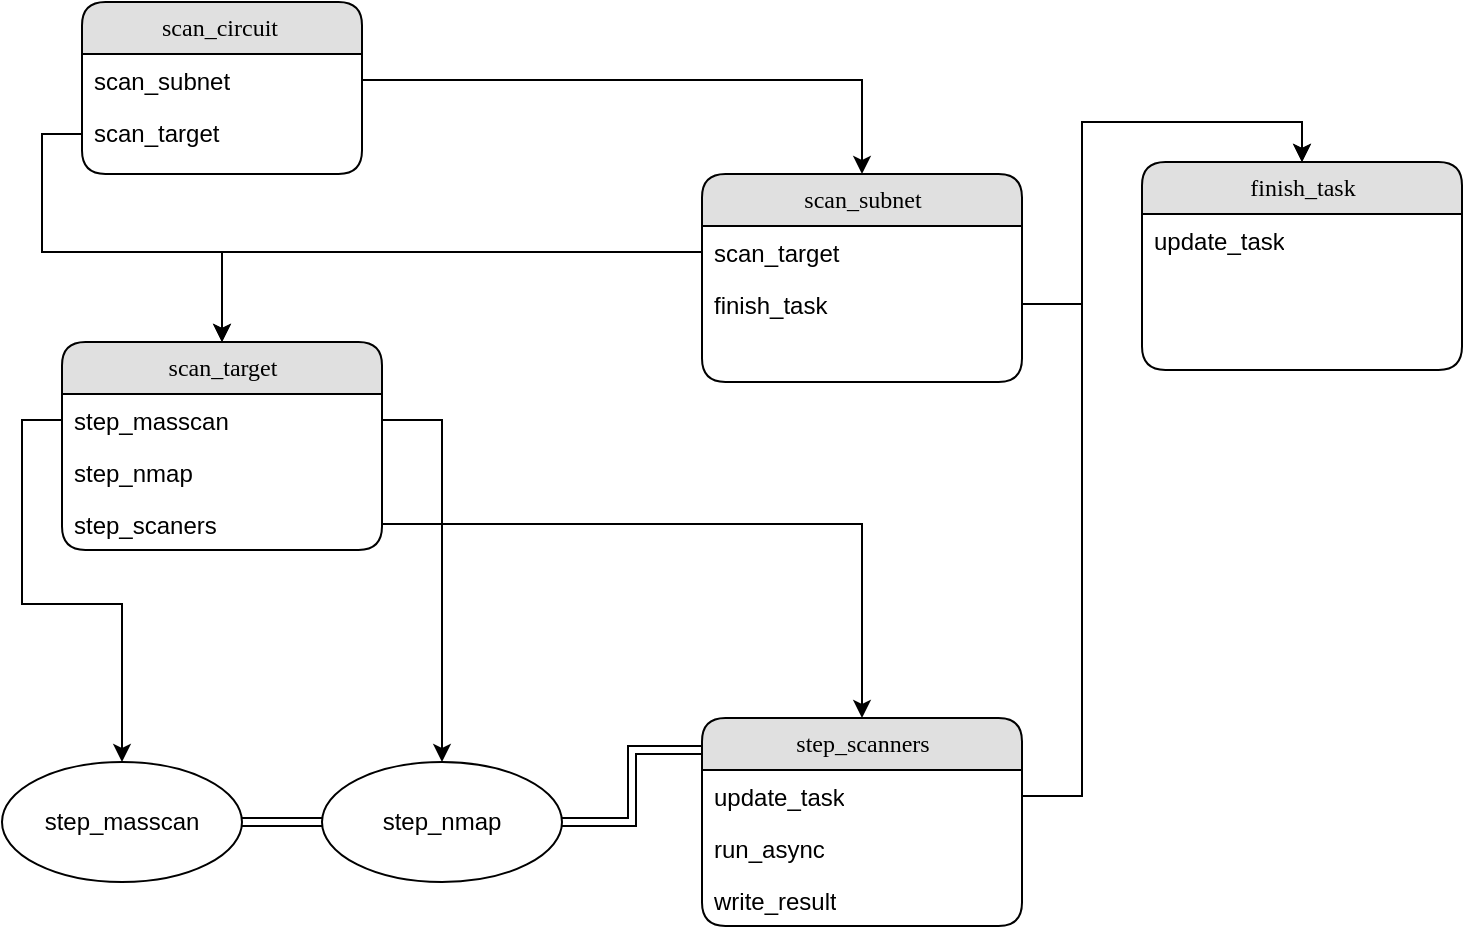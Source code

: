 <mxfile version="17.4.2" type="github">
  <diagram name="Page-1" id="5d7acffa-a066-3a61-03fe-96351882024d">
    <mxGraphModel dx="796" dy="481" grid="1" gridSize="10" guides="1" tooltips="1" connect="1" arrows="1" fold="1" page="1" pageScale="1" pageWidth="1100" pageHeight="850" background="#ffffff" math="0" shadow="0">
      <root>
        <mxCell id="0" />
        <mxCell id="1" parent="0" />
        <mxCell id="21ea969265ad0168-6" value="scan_circuit&lt;span style=&quot;white-space: pre&quot;&gt;	&lt;/span&gt;" style="swimlane;html=1;fontStyle=0;childLayout=stackLayout;horizontal=1;startSize=26;fillColor=#e0e0e0;horizontalStack=0;resizeParent=1;resizeLast=0;collapsible=1;marginBottom=0;swimlaneFillColor=#ffffff;align=center;rounded=1;shadow=0;comic=0;labelBackgroundColor=none;strokeWidth=1;fontFamily=Verdana;fontSize=12" parent="1" vertex="1">
          <mxGeometry x="160" y="80" width="140" height="86" as="geometry" />
        </mxCell>
        <mxCell id="21ea969265ad0168-8" value="&lt;div&gt;scan_subnet&lt;/div&gt;&lt;br&gt;" style="text;html=1;spacingLeft=4;spacingRight=4;whiteSpace=wrap;overflow=hidden;rotatable=0;points=[[0,0.5],[1,0.5]];portConstraint=eastwest;" parent="21ea969265ad0168-6" vertex="1">
          <mxGeometry y="26" width="140" height="26" as="geometry" />
        </mxCell>
        <mxCell id="21ea969265ad0168-9" value="&lt;div&gt;scan_target&lt;/div&gt;" style="text;html=1;spacingLeft=4;spacingRight=4;whiteSpace=wrap;overflow=hidden;rotatable=0;points=[[0,0.5],[1,0.5]];portConstraint=eastwest;" parent="21ea969265ad0168-6" vertex="1">
          <mxGeometry y="52" width="140" height="28" as="geometry" />
        </mxCell>
        <mxCell id="21ea969265ad0168-22" value="scan_target" style="swimlane;html=1;fontStyle=0;childLayout=stackLayout;horizontal=1;startSize=26;fillColor=#e0e0e0;horizontalStack=0;resizeParent=1;resizeLast=0;collapsible=1;marginBottom=0;swimlaneFillColor=#ffffff;align=center;rounded=1;shadow=0;comic=0;labelBackgroundColor=none;strokeWidth=1;fontFamily=Verdana;fontSize=12" parent="1" vertex="1">
          <mxGeometry x="150" y="250" width="160" height="104" as="geometry" />
        </mxCell>
        <mxCell id="21ea969265ad0168-23" value="step_masscan" style="text;html=1;strokeColor=none;fillColor=none;spacingLeft=4;spacingRight=4;whiteSpace=wrap;overflow=hidden;rotatable=0;points=[[0,0.5],[1,0.5]];portConstraint=eastwest;" parent="21ea969265ad0168-22" vertex="1">
          <mxGeometry y="26" width="160" height="26" as="geometry" />
        </mxCell>
        <mxCell id="21ea969265ad0168-24" value="step_nmap" style="text;html=1;strokeColor=none;fillColor=none;spacingLeft=4;spacingRight=4;whiteSpace=wrap;overflow=hidden;rotatable=0;points=[[0,0.5],[1,0.5]];portConstraint=eastwest;" parent="21ea969265ad0168-22" vertex="1">
          <mxGeometry y="52" width="160" height="26" as="geometry" />
        </mxCell>
        <mxCell id="kqKZN1Ewhi8eMAdQGqMA-25" value="step_scaners" style="text;html=1;strokeColor=none;fillColor=none;spacingLeft=4;spacingRight=4;whiteSpace=wrap;overflow=hidden;rotatable=0;points=[[0,0.5],[1,0.5]];portConstraint=eastwest;" vertex="1" parent="21ea969265ad0168-22">
          <mxGeometry y="78" width="160" height="26" as="geometry" />
        </mxCell>
        <mxCell id="kqKZN1Ewhi8eMAdQGqMA-6" style="edgeStyle=orthogonalEdgeStyle;rounded=0;orthogonalLoop=1;jettySize=auto;html=1;entryX=0.5;entryY=0;entryDx=0;entryDy=0;" edge="1" parent="1" source="21ea969265ad0168-8" target="21ea969265ad0168-10">
          <mxGeometry relative="1" as="geometry">
            <mxPoint x="440" y="113" as="targetPoint" />
          </mxGeometry>
        </mxCell>
        <mxCell id="21ea969265ad0168-10" value="scan_subnet" style="swimlane;html=1;fontStyle=0;childLayout=stackLayout;horizontal=1;startSize=26;fillColor=#e0e0e0;horizontalStack=0;resizeParent=1;resizeLast=0;collapsible=1;marginBottom=0;swimlaneFillColor=#ffffff;align=center;rounded=1;shadow=0;comic=0;labelBackgroundColor=none;strokeWidth=1;fontFamily=Verdana;fontSize=12" parent="1" vertex="1">
          <mxGeometry x="470" y="166" width="160" height="104" as="geometry" />
        </mxCell>
        <mxCell id="21ea969265ad0168-11" value="scan_target" style="text;html=1;strokeColor=none;fillColor=none;spacingLeft=4;spacingRight=4;whiteSpace=wrap;overflow=hidden;rotatable=0;points=[[0,0.5],[1,0.5]];portConstraint=eastwest;" parent="21ea969265ad0168-10" vertex="1">
          <mxGeometry y="26" width="160" height="26" as="geometry" />
        </mxCell>
        <mxCell id="21ea969265ad0168-12" value="finish_task" style="text;html=1;strokeColor=none;fillColor=none;spacingLeft=4;spacingRight=4;whiteSpace=wrap;overflow=hidden;rotatable=0;points=[[0,0.5],[1,0.5]];portConstraint=eastwest;" parent="21ea969265ad0168-10" vertex="1">
          <mxGeometry y="52" width="160" height="26" as="geometry" />
        </mxCell>
        <mxCell id="kqKZN1Ewhi8eMAdQGqMA-19" value="&lt;div&gt;step_scanners&lt;/div&gt;" style="swimlane;html=1;fontStyle=0;childLayout=stackLayout;horizontal=1;startSize=26;fillColor=#e0e0e0;horizontalStack=0;resizeParent=1;resizeLast=0;collapsible=1;marginBottom=0;swimlaneFillColor=#ffffff;align=center;rounded=1;shadow=0;comic=0;labelBackgroundColor=none;strokeWidth=1;fontFamily=Verdana;fontSize=12" vertex="1" parent="1">
          <mxGeometry x="470" y="438" width="160" height="104" as="geometry" />
        </mxCell>
        <mxCell id="kqKZN1Ewhi8eMAdQGqMA-20" value="update_task" style="text;html=1;strokeColor=none;fillColor=none;spacingLeft=4;spacingRight=4;whiteSpace=wrap;overflow=hidden;rotatable=0;points=[[0,0.5],[1,0.5]];portConstraint=eastwest;" vertex="1" parent="kqKZN1Ewhi8eMAdQGqMA-19">
          <mxGeometry y="26" width="160" height="26" as="geometry" />
        </mxCell>
        <mxCell id="kqKZN1Ewhi8eMAdQGqMA-21" value="run_async" style="text;html=1;strokeColor=none;fillColor=none;spacingLeft=4;spacingRight=4;whiteSpace=wrap;overflow=hidden;rotatable=0;points=[[0,0.5],[1,0.5]];portConstraint=eastwest;" vertex="1" parent="kqKZN1Ewhi8eMAdQGqMA-19">
          <mxGeometry y="52" width="160" height="26" as="geometry" />
        </mxCell>
        <mxCell id="kqKZN1Ewhi8eMAdQGqMA-22" value="write_result" style="text;html=1;strokeColor=none;fillColor=none;spacingLeft=4;spacingRight=4;whiteSpace=wrap;overflow=hidden;rotatable=0;points=[[0,0.5],[1,0.5]];portConstraint=eastwest;" vertex="1" parent="kqKZN1Ewhi8eMAdQGqMA-19">
          <mxGeometry y="78" width="160" height="26" as="geometry" />
        </mxCell>
        <mxCell id="kqKZN1Ewhi8eMAdQGqMA-28" style="edgeStyle=orthogonalEdgeStyle;rounded=0;orthogonalLoop=1;jettySize=auto;html=1;entryX=0.5;entryY=0;entryDx=0;entryDy=0;" edge="1" parent="1" source="kqKZN1Ewhi8eMAdQGqMA-25" target="kqKZN1Ewhi8eMAdQGqMA-19">
          <mxGeometry relative="1" as="geometry" />
        </mxCell>
        <mxCell id="kqKZN1Ewhi8eMAdQGqMA-70" value="" style="edgeStyle=orthogonalEdgeStyle;rounded=0;orthogonalLoop=1;jettySize=auto;html=1;shape=link;" edge="1" parent="1" source="kqKZN1Ewhi8eMAdQGqMA-49" target="kqKZN1Ewhi8eMAdQGqMA-61">
          <mxGeometry relative="1" as="geometry" />
        </mxCell>
        <mxCell id="kqKZN1Ewhi8eMAdQGqMA-49" value="&lt;div&gt;step_masscan&lt;/div&gt;" style="ellipse;whiteSpace=wrap;html=1;shadow=0;" vertex="1" parent="1">
          <mxGeometry x="120" y="460" width="120" height="60" as="geometry" />
        </mxCell>
        <mxCell id="kqKZN1Ewhi8eMAdQGqMA-52" style="edgeStyle=orthogonalEdgeStyle;rounded=0;orthogonalLoop=1;jettySize=auto;html=1;entryX=0.5;entryY=0;entryDx=0;entryDy=0;" edge="1" parent="1" source="21ea969265ad0168-23" target="kqKZN1Ewhi8eMAdQGqMA-49">
          <mxGeometry relative="1" as="geometry" />
        </mxCell>
        <mxCell id="kqKZN1Ewhi8eMAdQGqMA-71" value="" style="edgeStyle=orthogonalEdgeStyle;rounded=0;orthogonalLoop=1;jettySize=auto;html=1;entryX=0;entryY=0.154;entryDx=0;entryDy=0;entryPerimeter=0;shape=link;" edge="1" parent="1" source="kqKZN1Ewhi8eMAdQGqMA-61" target="kqKZN1Ewhi8eMAdQGqMA-19">
          <mxGeometry relative="1" as="geometry" />
        </mxCell>
        <mxCell id="kqKZN1Ewhi8eMAdQGqMA-61" value="&lt;div&gt;step_nmap&lt;/div&gt;" style="ellipse;whiteSpace=wrap;html=1;shadow=0;" vertex="1" parent="1">
          <mxGeometry x="280" y="460" width="120" height="60" as="geometry" />
        </mxCell>
        <mxCell id="kqKZN1Ewhi8eMAdQGqMA-63" style="edgeStyle=orthogonalEdgeStyle;rounded=0;orthogonalLoop=1;jettySize=auto;html=1;entryX=0.5;entryY=0;entryDx=0;entryDy=0;" edge="1" parent="1" source="21ea969265ad0168-23" target="kqKZN1Ewhi8eMAdQGqMA-61">
          <mxGeometry relative="1" as="geometry" />
        </mxCell>
        <mxCell id="kqKZN1Ewhi8eMAdQGqMA-76" value="finish_task" style="swimlane;html=1;fontStyle=0;childLayout=stackLayout;horizontal=1;startSize=26;fillColor=#e0e0e0;horizontalStack=0;resizeParent=1;resizeLast=0;collapsible=1;marginBottom=0;swimlaneFillColor=#ffffff;align=center;rounded=1;shadow=0;comic=0;labelBackgroundColor=none;strokeWidth=1;fontFamily=Verdana;fontSize=12" vertex="1" parent="1">
          <mxGeometry x="690" y="160" width="160" height="104" as="geometry" />
        </mxCell>
        <mxCell id="kqKZN1Ewhi8eMAdQGqMA-77" value="&lt;div&gt;update_task&lt;/div&gt;" style="text;html=1;strokeColor=none;fillColor=none;spacingLeft=4;spacingRight=4;whiteSpace=wrap;overflow=hidden;rotatable=0;points=[[0,0.5],[1,0.5]];portConstraint=eastwest;" vertex="1" parent="kqKZN1Ewhi8eMAdQGqMA-76">
          <mxGeometry y="26" width="160" height="26" as="geometry" />
        </mxCell>
        <mxCell id="kqKZN1Ewhi8eMAdQGqMA-79" style="edgeStyle=orthogonalEdgeStyle;rounded=0;orthogonalLoop=1;jettySize=auto;html=1;entryX=0.5;entryY=0;entryDx=0;entryDy=0;" edge="1" parent="1" source="21ea969265ad0168-12" target="kqKZN1Ewhi8eMAdQGqMA-76">
          <mxGeometry relative="1" as="geometry" />
        </mxCell>
        <mxCell id="kqKZN1Ewhi8eMAdQGqMA-81" style="edgeStyle=orthogonalEdgeStyle;rounded=0;orthogonalLoop=1;jettySize=auto;html=1;entryX=0.5;entryY=0;entryDx=0;entryDy=0;" edge="1" parent="1" source="kqKZN1Ewhi8eMAdQGqMA-20" target="kqKZN1Ewhi8eMAdQGqMA-76">
          <mxGeometry relative="1" as="geometry" />
        </mxCell>
        <mxCell id="kqKZN1Ewhi8eMAdQGqMA-83" style="edgeStyle=orthogonalEdgeStyle;rounded=0;orthogonalLoop=1;jettySize=auto;html=1;entryX=0.5;entryY=0;entryDx=0;entryDy=0;" edge="1" parent="1" source="21ea969265ad0168-9" target="21ea969265ad0168-22">
          <mxGeometry relative="1" as="geometry" />
        </mxCell>
        <mxCell id="kqKZN1Ewhi8eMAdQGqMA-85" style="edgeStyle=orthogonalEdgeStyle;rounded=0;orthogonalLoop=1;jettySize=auto;html=1;entryX=0.5;entryY=0;entryDx=0;entryDy=0;" edge="1" parent="1" source="21ea969265ad0168-11" target="21ea969265ad0168-22">
          <mxGeometry relative="1" as="geometry" />
        </mxCell>
      </root>
    </mxGraphModel>
  </diagram>
</mxfile>
